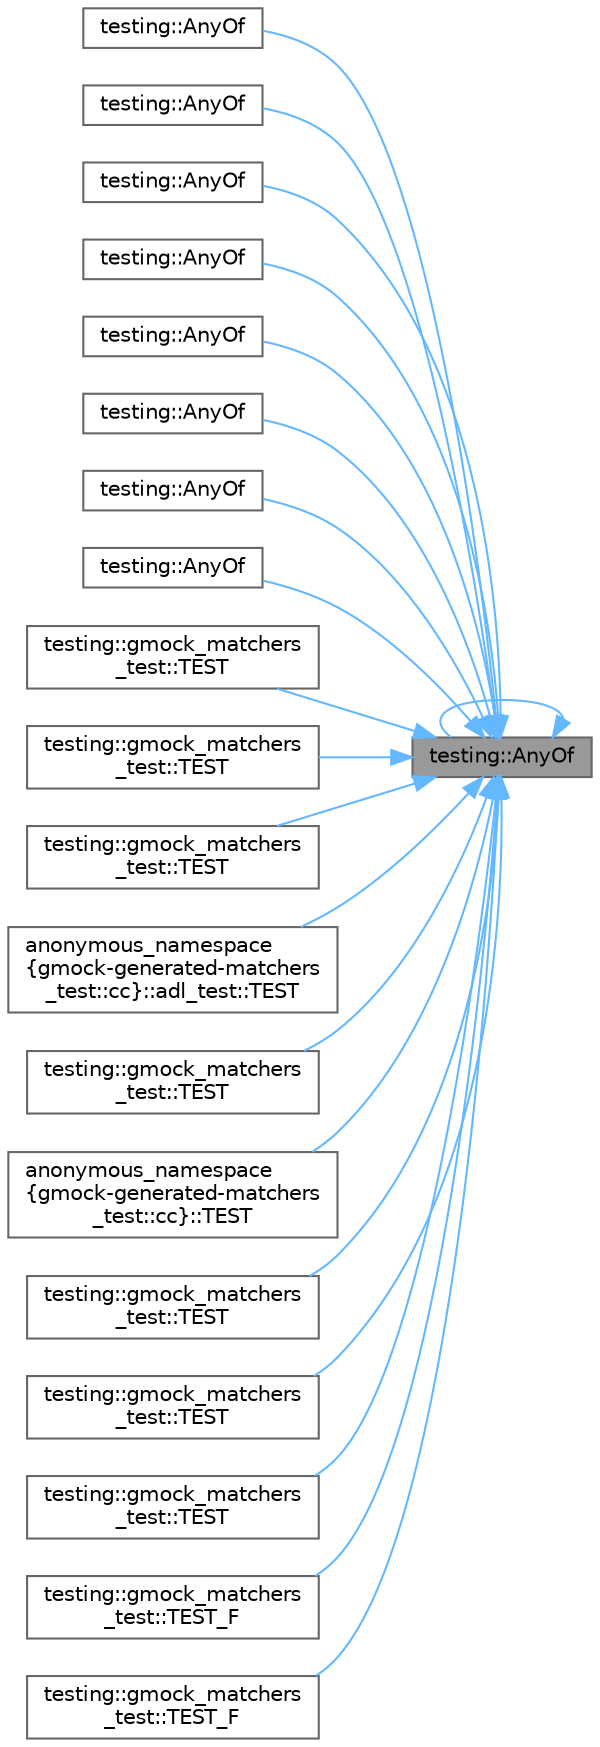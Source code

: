digraph "testing::AnyOf"
{
 // LATEX_PDF_SIZE
  bgcolor="transparent";
  edge [fontname=Helvetica,fontsize=10,labelfontname=Helvetica,labelfontsize=10];
  node [fontname=Helvetica,fontsize=10,shape=box,height=0.2,width=0.4];
  rankdir="RL";
  Node1 [id="Node000001",label="testing::AnyOf",height=0.2,width=0.4,color="gray40", fillcolor="grey60", style="filled", fontcolor="black",tooltip=" "];
  Node1 -> Node1 [id="edge1_Node000001_Node000001",dir="back",color="steelblue1",style="solid",tooltip=" "];
  Node1 -> Node2 [id="edge2_Node000001_Node000002",dir="back",color="steelblue1",style="solid",tooltip=" "];
  Node2 [id="Node000002",label="testing::AnyOf",height=0.2,width=0.4,color="grey40", fillcolor="white", style="filled",URL="$namespacetesting.html#a7c664a722e9c3c9bc167696b1dd21cb3",tooltip=" "];
  Node1 -> Node3 [id="edge3_Node000001_Node000003",dir="back",color="steelblue1",style="solid",tooltip=" "];
  Node3 [id="Node000003",label="testing::AnyOf",height=0.2,width=0.4,color="grey40", fillcolor="white", style="filled",URL="$namespacetesting.html#a08115f597f302e76b7f4a45607df9e91",tooltip=" "];
  Node1 -> Node4 [id="edge4_Node000001_Node000004",dir="back",color="steelblue1",style="solid",tooltip=" "];
  Node4 [id="Node000004",label="testing::AnyOf",height=0.2,width=0.4,color="grey40", fillcolor="white", style="filled",URL="$namespacetesting.html#afb41f964be9e62a2ca0724f2721729bd",tooltip=" "];
  Node1 -> Node5 [id="edge5_Node000001_Node000005",dir="back",color="steelblue1",style="solid",tooltip=" "];
  Node5 [id="Node000005",label="testing::AnyOf",height=0.2,width=0.4,color="grey40", fillcolor="white", style="filled",URL="$namespacetesting.html#a953fd8e1b9bb44ba30846056c2f4ffbb",tooltip=" "];
  Node1 -> Node6 [id="edge6_Node000001_Node000006",dir="back",color="steelblue1",style="solid",tooltip=" "];
  Node6 [id="Node000006",label="testing::AnyOf",height=0.2,width=0.4,color="grey40", fillcolor="white", style="filled",URL="$namespacetesting.html#a7250f1497af4086ed6428c89285b1057",tooltip=" "];
  Node1 -> Node7 [id="edge7_Node000001_Node000007",dir="back",color="steelblue1",style="solid",tooltip=" "];
  Node7 [id="Node000007",label="testing::AnyOf",height=0.2,width=0.4,color="grey40", fillcolor="white", style="filled",URL="$namespacetesting.html#ae4241458cd4b29248637cfaa1a145f01",tooltip=" "];
  Node1 -> Node8 [id="edge8_Node000001_Node000008",dir="back",color="steelblue1",style="solid",tooltip=" "];
  Node8 [id="Node000008",label="testing::AnyOf",height=0.2,width=0.4,color="grey40", fillcolor="white", style="filled",URL="$namespacetesting.html#a74565a8bd8072509a76f1eaf75ce6994",tooltip=" "];
  Node1 -> Node9 [id="edge9_Node000001_Node000009",dir="back",color="steelblue1",style="solid",tooltip=" "];
  Node9 [id="Node000009",label="testing::AnyOf",height=0.2,width=0.4,color="grey40", fillcolor="white", style="filled",URL="$namespacetesting.html#a5e2a72597b14a6ff11c3f117e66991b1",tooltip=" "];
  Node1 -> Node10 [id="edge10_Node000001_Node000010",dir="back",color="steelblue1",style="solid",tooltip=" "];
  Node10 [id="Node000010",label="testing::gmock_matchers\l_test::TEST",height=0.2,width=0.4,color="grey40", fillcolor="white", style="filled",URL="$namespacetesting_1_1gmock__matchers__test.html#a8fb1598253450afeb0440682cd23999e",tooltip=" "];
  Node1 -> Node11 [id="edge11_Node000001_Node000011",dir="back",color="steelblue1",style="solid",tooltip=" "];
  Node11 [id="Node000011",label="testing::gmock_matchers\l_test::TEST",height=0.2,width=0.4,color="grey40", fillcolor="white", style="filled",URL="$namespacetesting_1_1gmock__matchers__test.html#acc5e849e0765f00a48581e9480f3c8e2",tooltip=" "];
  Node1 -> Node12 [id="edge12_Node000001_Node000012",dir="back",color="steelblue1",style="solid",tooltip=" "];
  Node12 [id="Node000012",label="testing::gmock_matchers\l_test::TEST",height=0.2,width=0.4,color="grey40", fillcolor="white", style="filled",URL="$namespacetesting_1_1gmock__matchers__test.html#a00bd490bf974b3f3485a1b0fde9fa490",tooltip=" "];
  Node1 -> Node13 [id="edge13_Node000001_Node000013",dir="back",color="steelblue1",style="solid",tooltip=" "];
  Node13 [id="Node000013",label="anonymous_namespace\l\{gmock-generated-matchers\l_test::cc\}::adl_test::TEST",height=0.2,width=0.4,color="grey40", fillcolor="white", style="filled",URL="$namespaceanonymous__namespace_02gmock-generated-matchers__test_8cc_03_1_1adl__test.html#aa101976b7978b652860113e509ba1be6",tooltip=" "];
  Node1 -> Node14 [id="edge14_Node000001_Node000014",dir="back",color="steelblue1",style="solid",tooltip=" "];
  Node14 [id="Node000014",label="testing::gmock_matchers\l_test::TEST",height=0.2,width=0.4,color="grey40", fillcolor="white", style="filled",URL="$namespacetesting_1_1gmock__matchers__test.html#ad4c09014fce6029575e2c337cde85bdf",tooltip=" "];
  Node1 -> Node15 [id="edge15_Node000001_Node000015",dir="back",color="steelblue1",style="solid",tooltip=" "];
  Node15 [id="Node000015",label="anonymous_namespace\l\{gmock-generated-matchers\l_test::cc\}::TEST",height=0.2,width=0.4,color="grey40", fillcolor="white", style="filled",URL="$namespaceanonymous__namespace_02gmock-generated-matchers__test_8cc_03.html#a2bb9ad946fda1ee0b322f778672bcdcb",tooltip=" "];
  Node1 -> Node16 [id="edge16_Node000001_Node000016",dir="back",color="steelblue1",style="solid",tooltip=" "];
  Node16 [id="Node000016",label="testing::gmock_matchers\l_test::TEST",height=0.2,width=0.4,color="grey40", fillcolor="white", style="filled",URL="$namespacetesting_1_1gmock__matchers__test.html#a4949d40a1ac77182274189c21848af00",tooltip=" "];
  Node1 -> Node17 [id="edge17_Node000001_Node000017",dir="back",color="steelblue1",style="solid",tooltip=" "];
  Node17 [id="Node000017",label="testing::gmock_matchers\l_test::TEST",height=0.2,width=0.4,color="grey40", fillcolor="white", style="filled",URL="$namespacetesting_1_1gmock__matchers__test.html#a89445da783c74dfa09c9c09531646f5b",tooltip=" "];
  Node1 -> Node18 [id="edge18_Node000001_Node000018",dir="back",color="steelblue1",style="solid",tooltip=" "];
  Node18 [id="Node000018",label="testing::gmock_matchers\l_test::TEST",height=0.2,width=0.4,color="grey40", fillcolor="white", style="filled",URL="$namespacetesting_1_1gmock__matchers__test.html#a6c218845fd345302c490ef53f0d36995",tooltip=" "];
  Node1 -> Node19 [id="edge19_Node000001_Node000019",dir="back",color="steelblue1",style="solid",tooltip=" "];
  Node19 [id="Node000019",label="testing::gmock_matchers\l_test::TEST_F",height=0.2,width=0.4,color="grey40", fillcolor="white", style="filled",URL="$namespacetesting_1_1gmock__matchers__test.html#a7d2395b1cb6a90bdc8d46ae06f99f6c7",tooltip=" "];
  Node1 -> Node20 [id="edge20_Node000001_Node000020",dir="back",color="steelblue1",style="solid",tooltip=" "];
  Node20 [id="Node000020",label="testing::gmock_matchers\l_test::TEST_F",height=0.2,width=0.4,color="grey40", fillcolor="white", style="filled",URL="$namespacetesting_1_1gmock__matchers__test.html#ac70f9f9717f35352349b076654094f6a",tooltip=" "];
}
